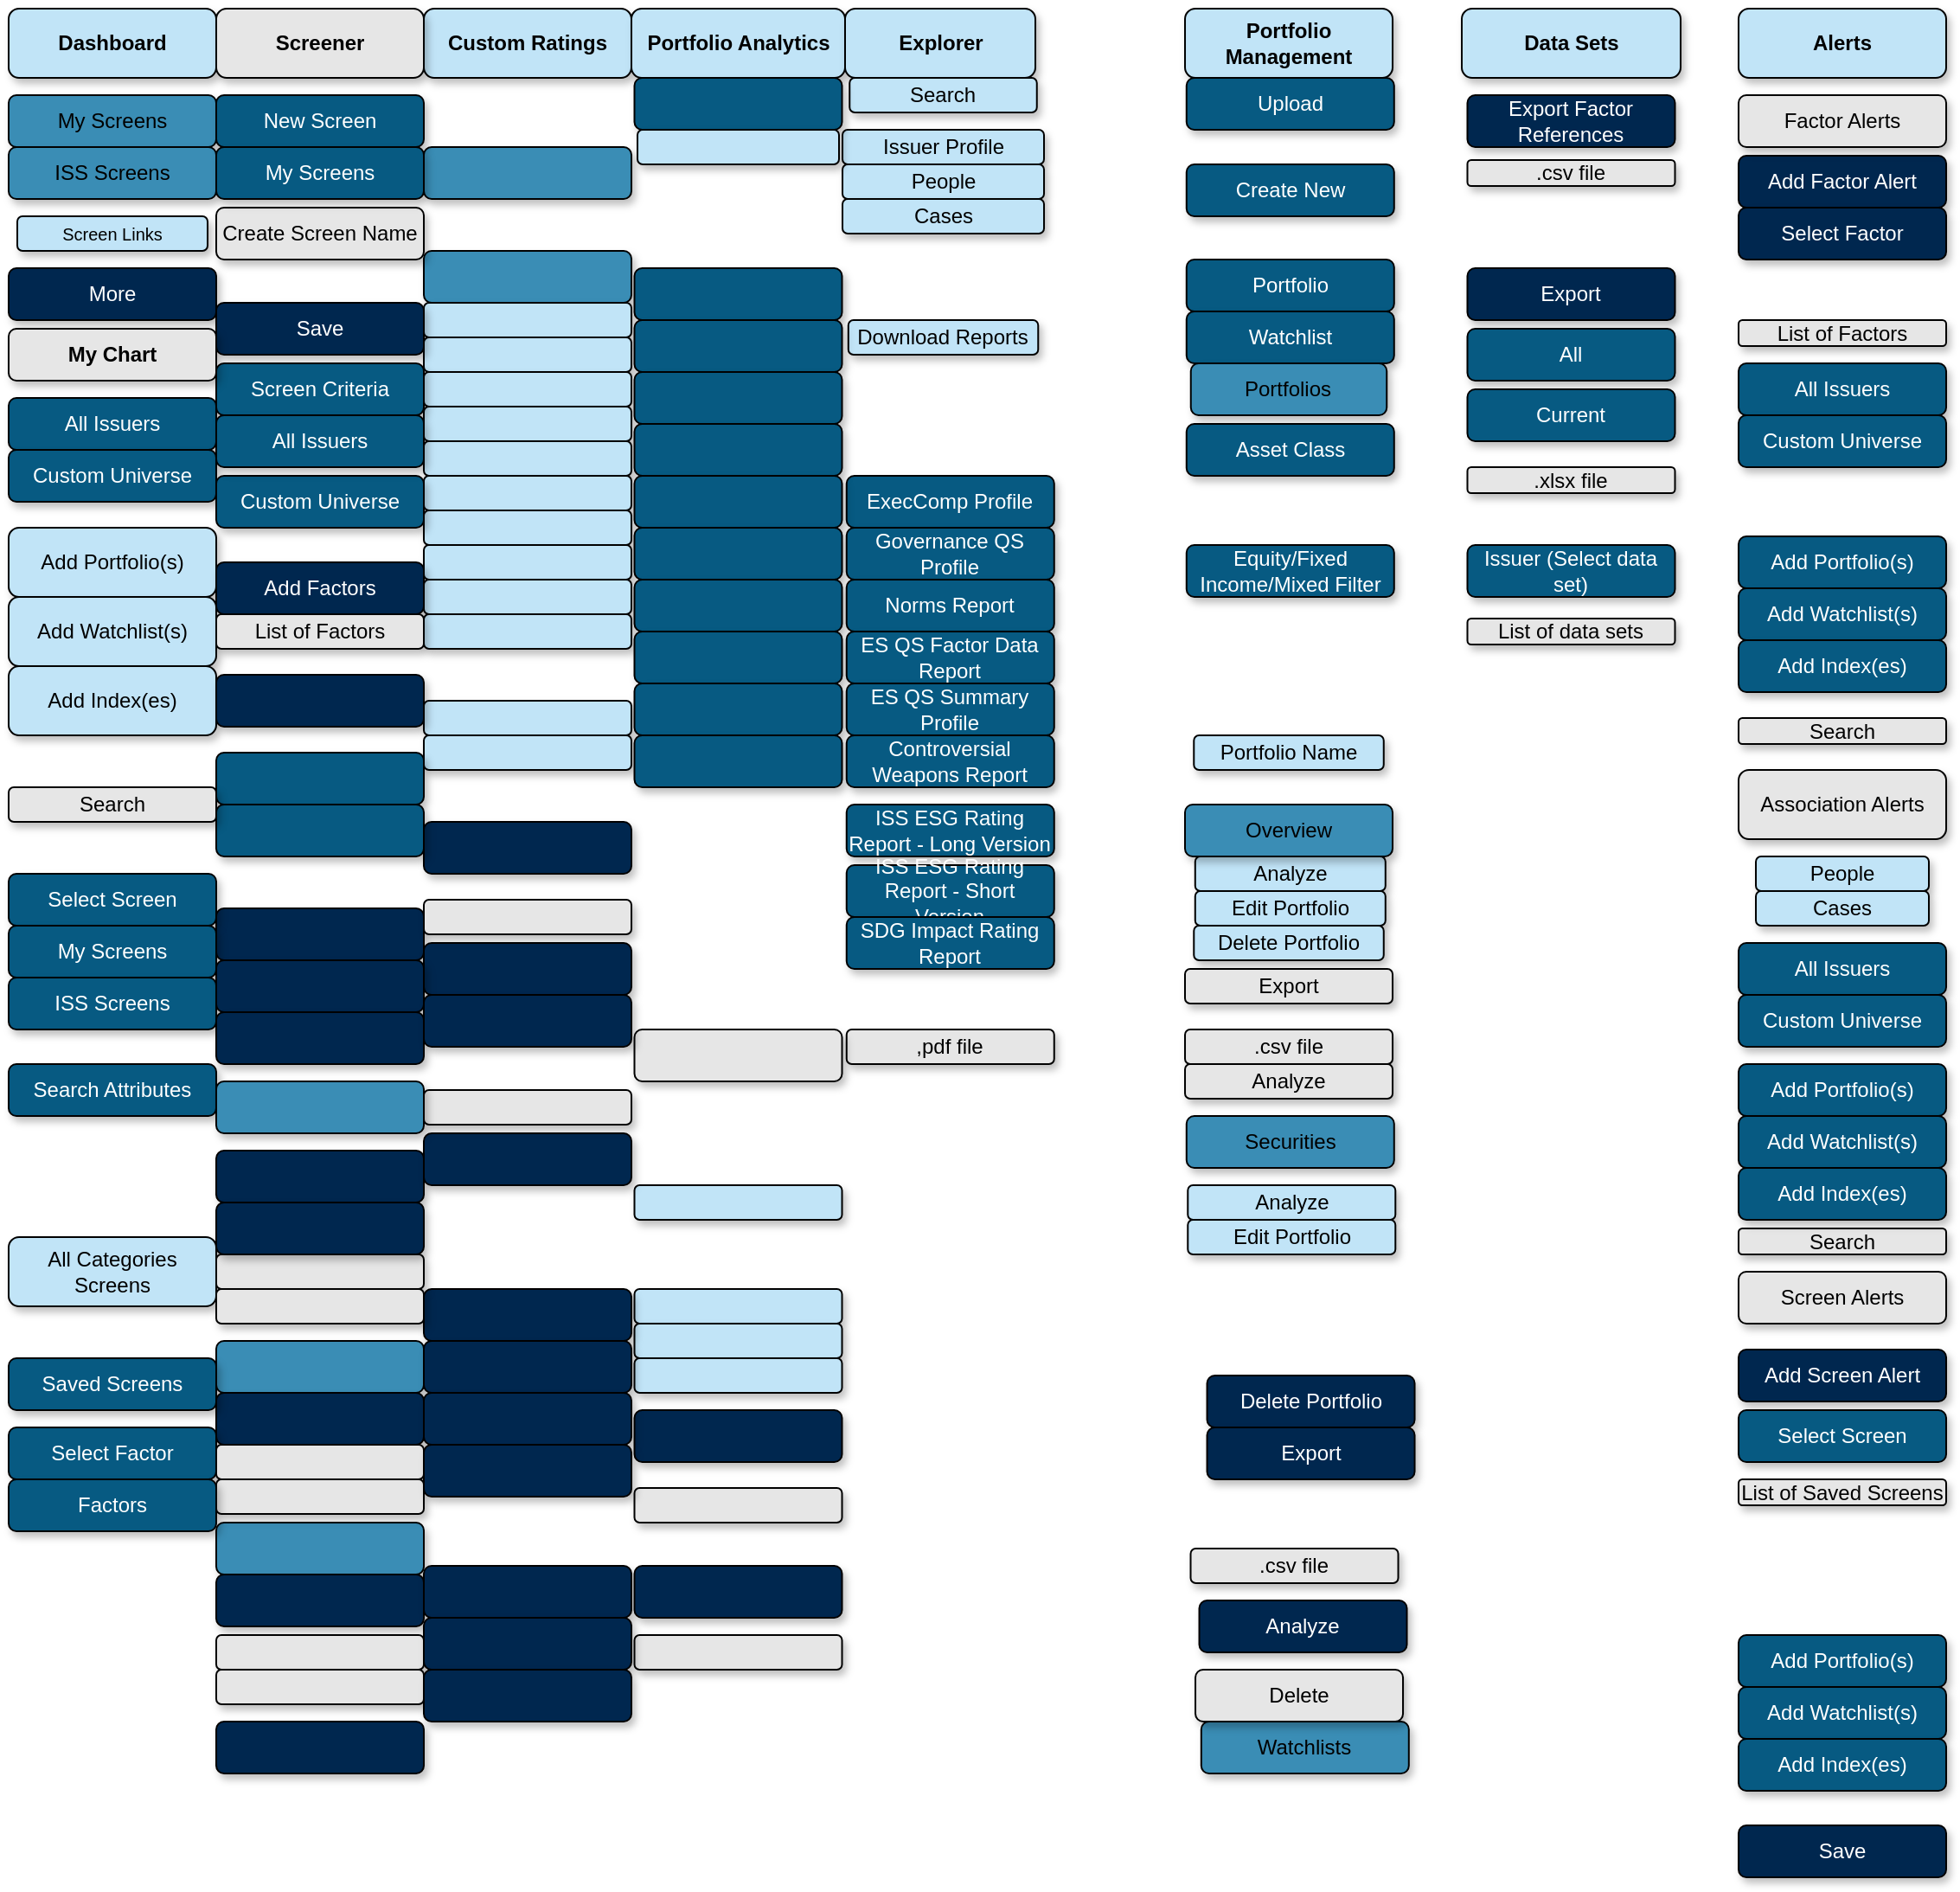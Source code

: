 <mxfile version="14.8.5" type="github">
  <diagram id="C5RBs43oDa-KdzZeNtuy" name="Page-1">
    <mxGraphModel dx="1185" dy="635" grid="1" gridSize="10" guides="1" tooltips="1" connect="1" arrows="1" fold="1" page="1" pageScale="1" pageWidth="827" pageHeight="1169" math="0" shadow="0">
      <root>
        <mxCell id="WIyWlLk6GJQsqaUBKTNV-0" />
        <mxCell id="WIyWlLk6GJQsqaUBKTNV-1" parent="WIyWlLk6GJQsqaUBKTNV-0" />
        <mxCell id="Q6NvDaof21Lmz1zF1uVE-48" value="" style="rounded=1;whiteSpace=wrap;html=1;shadow=1;fillColor=#3a8db5;" vertex="1" parent="WIyWlLk6GJQsqaUBKTNV-1">
          <mxGeometry x="260" y="160" width="120" height="30" as="geometry" />
        </mxCell>
        <mxCell id="Q6NvDaof21Lmz1zF1uVE-1" value="Dashboard" style="rounded=1;whiteSpace=wrap;html=1;fillColor=#c1e4f7;shadow=1;fontStyle=1" vertex="1" parent="WIyWlLk6GJQsqaUBKTNV-1">
          <mxGeometry x="20" y="20" width="120" height="40" as="geometry" />
        </mxCell>
        <mxCell id="Q6NvDaof21Lmz1zF1uVE-4" value="Custom Ratings" style="rounded=1;whiteSpace=wrap;html=1;fillColor=#c1e4f7;shadow=1;fontStyle=1" vertex="1" parent="WIyWlLk6GJQsqaUBKTNV-1">
          <mxGeometry x="260" y="20" width="120" height="40" as="geometry" />
        </mxCell>
        <mxCell id="Q6NvDaof21Lmz1zF1uVE-5" value="Portfolio Analytics" style="rounded=1;whiteSpace=wrap;html=1;fillColor=#c1e4f7;shadow=1;fontStyle=1" vertex="1" parent="WIyWlLk6GJQsqaUBKTNV-1">
          <mxGeometry x="380" y="20" width="123.5" height="40" as="geometry" />
        </mxCell>
        <mxCell id="Q6NvDaof21Lmz1zF1uVE-6" value="Explorer" style="rounded=1;whiteSpace=wrap;html=1;fillColor=#c1e4f7;shadow=1;fontStyle=1" vertex="1" parent="WIyWlLk6GJQsqaUBKTNV-1">
          <mxGeometry x="503.5" y="20" width="110" height="40" as="geometry" />
        </mxCell>
        <mxCell id="Q6NvDaof21Lmz1zF1uVE-10" value="Screener" style="rounded=1;whiteSpace=wrap;html=1;shadow=1;fillColor=#E6E6E6;fontStyle=1" vertex="1" parent="WIyWlLk6GJQsqaUBKTNV-1">
          <mxGeometry x="140" y="20" width="120" height="40" as="geometry" />
        </mxCell>
        <mxCell id="Q6NvDaof21Lmz1zF1uVE-11" value="Add Portfolio(s)" style="rounded=1;whiteSpace=wrap;html=1;fillColor=#c1e4f7;shadow=1;" vertex="1" parent="WIyWlLk6GJQsqaUBKTNV-1">
          <mxGeometry x="20" y="320" width="120" height="40" as="geometry" />
        </mxCell>
        <mxCell id="Q6NvDaof21Lmz1zF1uVE-13" value="Add Watchlist(s)" style="rounded=1;whiteSpace=wrap;html=1;fillColor=#c1e4f7;shadow=1;" vertex="1" parent="WIyWlLk6GJQsqaUBKTNV-1">
          <mxGeometry x="20" y="360" width="120" height="40" as="geometry" />
        </mxCell>
        <mxCell id="Q6NvDaof21Lmz1zF1uVE-14" value="All Categories Screens" style="rounded=1;whiteSpace=wrap;html=1;fillColor=#c1e4f7;shadow=1;" vertex="1" parent="WIyWlLk6GJQsqaUBKTNV-1">
          <mxGeometry x="20" y="730" width="120" height="40" as="geometry" />
        </mxCell>
        <mxCell id="Q6NvDaof21Lmz1zF1uVE-15" value="Screen Links" style="rounded=1;whiteSpace=wrap;html=1;fillColor=#c1e4f7;shadow=1;fontSize=10;" vertex="1" parent="WIyWlLk6GJQsqaUBKTNV-1">
          <mxGeometry x="25" y="140" width="110" height="20" as="geometry" />
        </mxCell>
        <mxCell id="Q6NvDaof21Lmz1zF1uVE-16" value="" style="rounded=1;whiteSpace=wrap;html=1;fillColor=#c1e4f7;shadow=1;" vertex="1" parent="WIyWlLk6GJQsqaUBKTNV-1">
          <mxGeometry x="260" y="190" width="120" height="20" as="geometry" />
        </mxCell>
        <mxCell id="Q6NvDaof21Lmz1zF1uVE-17" value="" style="rounded=1;whiteSpace=wrap;html=1;fillColor=#c1e4f7;shadow=1;" vertex="1" parent="WIyWlLk6GJQsqaUBKTNV-1">
          <mxGeometry x="260" y="210" width="120" height="20" as="geometry" />
        </mxCell>
        <mxCell id="Q6NvDaof21Lmz1zF1uVE-20" value="" style="rounded=1;whiteSpace=wrap;html=1;fillColor=#c1e4f7;shadow=1;" vertex="1" parent="WIyWlLk6GJQsqaUBKTNV-1">
          <mxGeometry x="260" y="420" width="120" height="20" as="geometry" />
        </mxCell>
        <mxCell id="Q6NvDaof21Lmz1zF1uVE-27" value="" style="rounded=1;whiteSpace=wrap;html=1;fillColor=#c1e4f7;shadow=1;" vertex="1" parent="WIyWlLk6GJQsqaUBKTNV-1">
          <mxGeometry x="260" y="230" width="120" height="20" as="geometry" />
        </mxCell>
        <mxCell id="Q6NvDaof21Lmz1zF1uVE-26" value="" style="rounded=1;whiteSpace=wrap;html=1;fillColor=#c1e4f7;shadow=1;" vertex="1" parent="WIyWlLk6GJQsqaUBKTNV-1">
          <mxGeometry x="260" y="250" width="120" height="20" as="geometry" />
        </mxCell>
        <mxCell id="Q6NvDaof21Lmz1zF1uVE-18" value="" style="rounded=1;whiteSpace=wrap;html=1;fillColor=#c1e4f7;shadow=1;" vertex="1" parent="WIyWlLk6GJQsqaUBKTNV-1">
          <mxGeometry x="260" y="270" width="120" height="20" as="geometry" />
        </mxCell>
        <mxCell id="Q6NvDaof21Lmz1zF1uVE-25" value="" style="rounded=1;whiteSpace=wrap;html=1;fillColor=#c1e4f7;shadow=1;" vertex="1" parent="WIyWlLk6GJQsqaUBKTNV-1">
          <mxGeometry x="260" y="290" width="120" height="20" as="geometry" />
        </mxCell>
        <mxCell id="Q6NvDaof21Lmz1zF1uVE-24" value="" style="rounded=1;whiteSpace=wrap;html=1;fillColor=#c1e4f7;shadow=1;" vertex="1" parent="WIyWlLk6GJQsqaUBKTNV-1">
          <mxGeometry x="260" y="310" width="120" height="20" as="geometry" />
        </mxCell>
        <mxCell id="Q6NvDaof21Lmz1zF1uVE-23" value="" style="rounded=1;whiteSpace=wrap;html=1;fillColor=#c1e4f7;shadow=1;" vertex="1" parent="WIyWlLk6GJQsqaUBKTNV-1">
          <mxGeometry x="260" y="330" width="120" height="20" as="geometry" />
        </mxCell>
        <mxCell id="Q6NvDaof21Lmz1zF1uVE-22" value="" style="rounded=1;whiteSpace=wrap;html=1;fillColor=#c1e4f7;shadow=1;" vertex="1" parent="WIyWlLk6GJQsqaUBKTNV-1">
          <mxGeometry x="260" y="350" width="120" height="20" as="geometry" />
        </mxCell>
        <mxCell id="Q6NvDaof21Lmz1zF1uVE-21" value="" style="rounded=1;whiteSpace=wrap;html=1;fillColor=#c1e4f7;shadow=1;" vertex="1" parent="WIyWlLk6GJQsqaUBKTNV-1">
          <mxGeometry x="260" y="370" width="120" height="20" as="geometry" />
        </mxCell>
        <mxCell id="Q6NvDaof21Lmz1zF1uVE-31" value="" style="rounded=1;whiteSpace=wrap;html=1;fillColor=#c1e4f7;shadow=1;" vertex="1" parent="WIyWlLk6GJQsqaUBKTNV-1">
          <mxGeometry x="381.75" y="760" width="120" height="20" as="geometry" />
        </mxCell>
        <mxCell id="Q6NvDaof21Lmz1zF1uVE-32" value="" style="rounded=1;whiteSpace=wrap;html=1;fillColor=#c1e4f7;shadow=1;" vertex="1" parent="WIyWlLk6GJQsqaUBKTNV-1">
          <mxGeometry x="381.75" y="700" width="120" height="20" as="geometry" />
        </mxCell>
        <mxCell id="Q6NvDaof21Lmz1zF1uVE-30" value="" style="rounded=1;whiteSpace=wrap;html=1;fillColor=#c1e4f7;shadow=1;" vertex="1" parent="WIyWlLk6GJQsqaUBKTNV-1">
          <mxGeometry x="381.75" y="780" width="120" height="20" as="geometry" />
        </mxCell>
        <mxCell id="Q6NvDaof21Lmz1zF1uVE-29" value="" style="rounded=1;whiteSpace=wrap;html=1;fillColor=#c1e4f7;shadow=1;" vertex="1" parent="WIyWlLk6GJQsqaUBKTNV-1">
          <mxGeometry x="381.75" y="800" width="120" height="20" as="geometry" />
        </mxCell>
        <mxCell id="Q6NvDaof21Lmz1zF1uVE-36" value="Search&lt;br&gt;" style="rounded=1;whiteSpace=wrap;html=1;fillColor=#c1e4f7;shadow=1;" vertex="1" parent="WIyWlLk6GJQsqaUBKTNV-1">
          <mxGeometry x="506.13" y="60" width="108.25" height="20" as="geometry" />
        </mxCell>
        <mxCell id="Q6NvDaof21Lmz1zF1uVE-37" value="Download Reports" style="rounded=1;whiteSpace=wrap;html=1;fillColor=#c1e4f7;shadow=1;" vertex="1" parent="WIyWlLk6GJQsqaUBKTNV-1">
          <mxGeometry x="505.39" y="200" width="109.74" height="20" as="geometry" />
        </mxCell>
        <mxCell id="Q6NvDaof21Lmz1zF1uVE-35" value="Issuer Profile" style="rounded=1;whiteSpace=wrap;html=1;fillColor=#c1e4f7;shadow=1;" vertex="1" parent="WIyWlLk6GJQsqaUBKTNV-1">
          <mxGeometry x="502" y="90" width="116.5" height="20" as="geometry" />
        </mxCell>
        <mxCell id="Q6NvDaof21Lmz1zF1uVE-34" value="People" style="rounded=1;whiteSpace=wrap;html=1;fillColor=#c1e4f7;shadow=1;" vertex="1" parent="WIyWlLk6GJQsqaUBKTNV-1">
          <mxGeometry x="502.01" y="110" width="116.5" height="20" as="geometry" />
        </mxCell>
        <mxCell id="Q6NvDaof21Lmz1zF1uVE-33" value="Cases" style="rounded=1;whiteSpace=wrap;html=1;fillColor=#c1e4f7;shadow=1;" vertex="1" parent="WIyWlLk6GJQsqaUBKTNV-1">
          <mxGeometry x="502.01" y="130" width="116.5" height="20" as="geometry" />
        </mxCell>
        <mxCell id="Q6NvDaof21Lmz1zF1uVE-19" value="" style="rounded=1;whiteSpace=wrap;html=1;fillColor=#c1e4f7;shadow=1;" vertex="1" parent="WIyWlLk6GJQsqaUBKTNV-1">
          <mxGeometry x="260" y="440" width="120" height="20" as="geometry" />
        </mxCell>
        <mxCell id="Q6NvDaof21Lmz1zF1uVE-12" value="Add Index(es)" style="rounded=1;whiteSpace=wrap;html=1;fillColor=#c1e4f7;shadow=1;" vertex="1" parent="WIyWlLk6GJQsqaUBKTNV-1">
          <mxGeometry x="20" y="400" width="120" height="40" as="geometry" />
        </mxCell>
        <mxCell id="Q6NvDaof21Lmz1zF1uVE-46" value="My Screens" style="rounded=1;whiteSpace=wrap;html=1;shadow=1;fillColor=#3a8db5;" vertex="1" parent="WIyWlLk6GJQsqaUBKTNV-1">
          <mxGeometry x="20" y="70" width="120" height="30" as="geometry" />
        </mxCell>
        <mxCell id="Q6NvDaof21Lmz1zF1uVE-47" value="ISS Screens" style="rounded=1;whiteSpace=wrap;html=1;shadow=1;fillColor=#3a8db5;" vertex="1" parent="WIyWlLk6GJQsqaUBKTNV-1">
          <mxGeometry x="20" y="100" width="120" height="30" as="geometry" />
        </mxCell>
        <mxCell id="Q6NvDaof21Lmz1zF1uVE-49" value="" style="rounded=1;whiteSpace=wrap;html=1;shadow=1;fillColor=#3a8db5;" vertex="1" parent="WIyWlLk6GJQsqaUBKTNV-1">
          <mxGeometry x="260" y="100" width="120" height="30" as="geometry" />
        </mxCell>
        <mxCell id="Q6NvDaof21Lmz1zF1uVE-50" value="" style="rounded=1;whiteSpace=wrap;html=1;shadow=1;fillColor=#3a8db5;" vertex="1" parent="WIyWlLk6GJQsqaUBKTNV-1">
          <mxGeometry x="140" y="895" width="120" height="30" as="geometry" />
        </mxCell>
        <mxCell id="Q6NvDaof21Lmz1zF1uVE-51" value="" style="rounded=1;whiteSpace=wrap;html=1;shadow=1;fillColor=#3a8db5;" vertex="1" parent="WIyWlLk6GJQsqaUBKTNV-1">
          <mxGeometry x="140" y="790" width="120" height="30" as="geometry" />
        </mxCell>
        <mxCell id="Q6NvDaof21Lmz1zF1uVE-57" value="More" style="rounded=1;whiteSpace=wrap;html=1;shadow=1;fillColor=#00274f;fontColor=#FFFFFF;" vertex="1" parent="WIyWlLk6GJQsqaUBKTNV-1">
          <mxGeometry x="20" y="170" width="120" height="30" as="geometry" />
        </mxCell>
        <mxCell id="Q6NvDaof21Lmz1zF1uVE-60" value="" style="rounded=1;whiteSpace=wrap;html=1;shadow=1;fillColor=#00274f;fontColor=#FFFFFF;" vertex="1" parent="WIyWlLk6GJQsqaUBKTNV-1">
          <mxGeometry x="140" y="680" width="120" height="30" as="geometry" />
        </mxCell>
        <mxCell id="Q6NvDaof21Lmz1zF1uVE-61" value="" style="rounded=1;whiteSpace=wrap;html=1;shadow=1;fillColor=#00274f;fontColor=#FFFFFF;" vertex="1" parent="WIyWlLk6GJQsqaUBKTNV-1">
          <mxGeometry x="140" y="820" width="120" height="30" as="geometry" />
        </mxCell>
        <mxCell id="Q6NvDaof21Lmz1zF1uVE-62" value="" style="rounded=1;whiteSpace=wrap;html=1;shadow=1;fillColor=#00274f;fontColor=#FFFFFF;" vertex="1" parent="WIyWlLk6GJQsqaUBKTNV-1">
          <mxGeometry x="140" y="1010" width="120" height="30" as="geometry" />
        </mxCell>
        <mxCell id="Q6NvDaof21Lmz1zF1uVE-63" value="" style="rounded=1;whiteSpace=wrap;html=1;shadow=1;fillColor=#00274f;fontColor=#FFFFFF;" vertex="1" parent="WIyWlLk6GJQsqaUBKTNV-1">
          <mxGeometry x="140" y="925" width="120" height="30" as="geometry" />
        </mxCell>
        <mxCell id="Q6NvDaof21Lmz1zF1uVE-64" value="" style="rounded=1;whiteSpace=wrap;html=1;shadow=1;fillColor=#00274f;fontColor=#FFFFFF;" vertex="1" parent="WIyWlLk6GJQsqaUBKTNV-1">
          <mxGeometry x="140" y="540" width="120" height="30" as="geometry" />
        </mxCell>
        <mxCell id="Q6NvDaof21Lmz1zF1uVE-67" value="Add Factors" style="rounded=1;whiteSpace=wrap;html=1;shadow=1;fillColor=#00274f;fontColor=#FFFFFF;" vertex="1" parent="WIyWlLk6GJQsqaUBKTNV-1">
          <mxGeometry x="140" y="340" width="120" height="30" as="geometry" />
        </mxCell>
        <mxCell id="Q6NvDaof21Lmz1zF1uVE-68" value="Save" style="rounded=1;whiteSpace=wrap;html=1;shadow=1;fillColor=#00274f;fontColor=#FFFFFF;" vertex="1" parent="WIyWlLk6GJQsqaUBKTNV-1">
          <mxGeometry x="140" y="190" width="120" height="30" as="geometry" />
        </mxCell>
        <mxCell id="Q6NvDaof21Lmz1zF1uVE-71" value="" style="rounded=1;whiteSpace=wrap;html=1;shadow=1;fillColor=#00274f;fontColor=#FFFFFF;" vertex="1" parent="WIyWlLk6GJQsqaUBKTNV-1">
          <mxGeometry x="260" y="920" width="120" height="30" as="geometry" />
        </mxCell>
        <mxCell id="Q6NvDaof21Lmz1zF1uVE-75" value="" style="rounded=1;whiteSpace=wrap;html=1;shadow=1;fillColor=#00274f;fontColor=#FFFFFF;" vertex="1" parent="WIyWlLk6GJQsqaUBKTNV-1">
          <mxGeometry x="260" y="760" width="120" height="30" as="geometry" />
        </mxCell>
        <mxCell id="Q6NvDaof21Lmz1zF1uVE-76" value="" style="rounded=1;whiteSpace=wrap;html=1;shadow=1;fillColor=#00274f;fontColor=#FFFFFF;" vertex="1" parent="WIyWlLk6GJQsqaUBKTNV-1">
          <mxGeometry x="260" y="670" width="120" height="30" as="geometry" />
        </mxCell>
        <mxCell id="Q6NvDaof21Lmz1zF1uVE-78" value="" style="rounded=1;whiteSpace=wrap;html=1;shadow=1;fillColor=#00274f;fontColor=#FFFFFF;" vertex="1" parent="WIyWlLk6GJQsqaUBKTNV-1">
          <mxGeometry x="260" y="560" width="120" height="30" as="geometry" />
        </mxCell>
        <mxCell id="Q6NvDaof21Lmz1zF1uVE-79" value="" style="rounded=1;whiteSpace=wrap;html=1;shadow=1;fillColor=#00274f;fontColor=#FFFFFF;" vertex="1" parent="WIyWlLk6GJQsqaUBKTNV-1">
          <mxGeometry x="260" y="490" width="120" height="30" as="geometry" />
        </mxCell>
        <mxCell id="Q6NvDaof21Lmz1zF1uVE-80" value="" style="rounded=1;whiteSpace=wrap;html=1;shadow=1;fillColor=#00274f;fontColor=#FFFFFF;" vertex="1" parent="WIyWlLk6GJQsqaUBKTNV-1">
          <mxGeometry x="381.75" y="920" width="120" height="30" as="geometry" />
        </mxCell>
        <mxCell id="Q6NvDaof21Lmz1zF1uVE-81" value="" style="rounded=1;whiteSpace=wrap;html=1;shadow=1;fillColor=#00274f;fontColor=#FFFFFF;" vertex="1" parent="WIyWlLk6GJQsqaUBKTNV-1">
          <mxGeometry x="381.75" y="830" width="120" height="30" as="geometry" />
        </mxCell>
        <mxCell id="Q6NvDaof21Lmz1zF1uVE-92" value="All Issuers" style="rounded=1;whiteSpace=wrap;html=1;shadow=1;fillColor=#075a82;fontColor=#FFFFFF;" vertex="1" parent="WIyWlLk6GJQsqaUBKTNV-1">
          <mxGeometry x="20" y="245" width="120" height="30" as="geometry" />
        </mxCell>
        <mxCell id="Q6NvDaof21Lmz1zF1uVE-93" value="Custom Universe" style="rounded=1;whiteSpace=wrap;html=1;shadow=1;fillColor=#075a82;fontColor=#FFFFFF;" vertex="1" parent="WIyWlLk6GJQsqaUBKTNV-1">
          <mxGeometry x="20" y="275" width="120" height="30" as="geometry" />
        </mxCell>
        <mxCell id="Q6NvDaof21Lmz1zF1uVE-95" value="ISS ESG Rating Report - Long Version" style="rounded=1;whiteSpace=wrap;html=1;shadow=1;fillColor=#075a82;fontColor=#FFFFFF;" vertex="1" parent="WIyWlLk6GJQsqaUBKTNV-1">
          <mxGeometry x="504.38" y="480" width="120" height="30" as="geometry" />
        </mxCell>
        <mxCell id="Q6NvDaof21Lmz1zF1uVE-96" value="ISS ESG Rating Report - Short Version" style="rounded=1;whiteSpace=wrap;html=1;shadow=1;fillColor=#075a82;fontColor=#FFFFFF;" vertex="1" parent="WIyWlLk6GJQsqaUBKTNV-1">
          <mxGeometry x="504.38" y="515" width="120" height="30" as="geometry" />
        </mxCell>
        <mxCell id="Q6NvDaof21Lmz1zF1uVE-101" value="ExecComp Profile" style="rounded=1;whiteSpace=wrap;html=1;shadow=1;fillColor=#075a82;fontColor=#FFFFFF;" vertex="1" parent="WIyWlLk6GJQsqaUBKTNV-1">
          <mxGeometry x="504.38" y="290" width="120" height="30" as="geometry" />
        </mxCell>
        <mxCell id="Q6NvDaof21Lmz1zF1uVE-111" value="" style="rounded=1;whiteSpace=wrap;html=1;shadow=1;fillColor=#075a82;fontColor=#FFFFFF;" vertex="1" parent="WIyWlLk6GJQsqaUBKTNV-1">
          <mxGeometry x="381.75" y="170" width="120" height="30" as="geometry" />
        </mxCell>
        <mxCell id="Q6NvDaof21Lmz1zF1uVE-112" value="" style="rounded=1;whiteSpace=wrap;html=1;shadow=1;fillColor=#075a82;fontColor=#FFFFFF;" vertex="1" parent="WIyWlLk6GJQsqaUBKTNV-1">
          <mxGeometry x="381.75" y="60" width="120" height="30" as="geometry" />
        </mxCell>
        <mxCell id="Q6NvDaof21Lmz1zF1uVE-113" value="Custom Universe" style="rounded=1;whiteSpace=wrap;html=1;shadow=1;fillColor=#075a82;fontColor=#FFFFFF;" vertex="1" parent="WIyWlLk6GJQsqaUBKTNV-1">
          <mxGeometry x="140" y="290" width="120" height="30" as="geometry" />
        </mxCell>
        <mxCell id="Q6NvDaof21Lmz1zF1uVE-115" value="Screen Criteria" style="rounded=1;whiteSpace=wrap;html=1;shadow=1;fillColor=#075a82;fontColor=#FFFFFF;" vertex="1" parent="WIyWlLk6GJQsqaUBKTNV-1">
          <mxGeometry x="140" y="225" width="120" height="30" as="geometry" />
        </mxCell>
        <mxCell id="Q6NvDaof21Lmz1zF1uVE-116" value="" style="rounded=1;whiteSpace=wrap;html=1;shadow=1;fillColor=#075a82;fontColor=#FFFFFF;" vertex="1" parent="WIyWlLk6GJQsqaUBKTNV-1">
          <mxGeometry x="140" y="450" width="120" height="30" as="geometry" />
        </mxCell>
        <mxCell id="Q6NvDaof21Lmz1zF1uVE-117" value="" style="rounded=1;whiteSpace=wrap;html=1;shadow=1;fillColor=#075a82;fontColor=#FFFFFF;" vertex="1" parent="WIyWlLk6GJQsqaUBKTNV-1">
          <mxGeometry x="140" y="480" width="120" height="30" as="geometry" />
        </mxCell>
        <mxCell id="Q6NvDaof21Lmz1zF1uVE-119" value="New Screen" style="rounded=1;whiteSpace=wrap;html=1;shadow=1;fillColor=#075a82;fontColor=#FFFFFF;" vertex="1" parent="WIyWlLk6GJQsqaUBKTNV-1">
          <mxGeometry x="140" y="70" width="120" height="30" as="geometry" />
        </mxCell>
        <mxCell id="Q6NvDaof21Lmz1zF1uVE-121" value="Select Factor" style="rounded=1;whiteSpace=wrap;html=1;shadow=1;fillColor=#075a82;fontColor=#FFFFFF;" vertex="1" parent="WIyWlLk6GJQsqaUBKTNV-1">
          <mxGeometry x="20" y="840" width="120" height="30" as="geometry" />
        </mxCell>
        <mxCell id="Q6NvDaof21Lmz1zF1uVE-122" value="Saved Screens" style="rounded=1;whiteSpace=wrap;html=1;shadow=1;fillColor=#075a82;fontColor=#FFFFFF;" vertex="1" parent="WIyWlLk6GJQsqaUBKTNV-1">
          <mxGeometry x="20" y="800" width="120" height="30" as="geometry" />
        </mxCell>
        <mxCell id="Q6NvDaof21Lmz1zF1uVE-123" value="Search Attributes" style="rounded=1;whiteSpace=wrap;html=1;shadow=1;fillColor=#075a82;fontColor=#FFFFFF;" vertex="1" parent="WIyWlLk6GJQsqaUBKTNV-1">
          <mxGeometry x="20" y="630" width="120" height="30" as="geometry" />
        </mxCell>
        <mxCell id="Q6NvDaof21Lmz1zF1uVE-126" value="Select Screen" style="rounded=1;whiteSpace=wrap;html=1;shadow=1;fillColor=#075a82;fontColor=#FFFFFF;" vertex="1" parent="WIyWlLk6GJQsqaUBKTNV-1">
          <mxGeometry x="20" y="520" width="120" height="30" as="geometry" />
        </mxCell>
        <mxCell id="Q6NvDaof21Lmz1zF1uVE-171" value=",pdf file" style="rounded=1;whiteSpace=wrap;html=1;shadow=1;fillColor=#E6E6E6;" vertex="1" parent="WIyWlLk6GJQsqaUBKTNV-1">
          <mxGeometry x="504.38" y="610" width="120" height="20" as="geometry" />
        </mxCell>
        <mxCell id="Q6NvDaof21Lmz1zF1uVE-172" value="" style="rounded=1;whiteSpace=wrap;html=1;shadow=1;fillColor=#E6E6E6;" vertex="1" parent="WIyWlLk6GJQsqaUBKTNV-1">
          <mxGeometry x="381.75" y="960" width="120" height="20" as="geometry" />
        </mxCell>
        <mxCell id="Q6NvDaof21Lmz1zF1uVE-173" value="" style="rounded=1;whiteSpace=wrap;html=1;shadow=1;fillColor=#E6E6E6;" vertex="1" parent="WIyWlLk6GJQsqaUBKTNV-1">
          <mxGeometry x="381.75" y="610" width="120" height="30" as="geometry" />
        </mxCell>
        <mxCell id="Q6NvDaof21Lmz1zF1uVE-174" value="" style="rounded=1;whiteSpace=wrap;html=1;shadow=1;fillColor=#E6E6E6;" vertex="1" parent="WIyWlLk6GJQsqaUBKTNV-1">
          <mxGeometry x="381.75" y="875" width="120" height="20" as="geometry" />
        </mxCell>
        <mxCell id="Q6NvDaof21Lmz1zF1uVE-175" value="" style="rounded=1;whiteSpace=wrap;html=1;shadow=1;fillColor=#E6E6E6;" vertex="1" parent="WIyWlLk6GJQsqaUBKTNV-1">
          <mxGeometry x="260" y="645" width="120" height="20" as="geometry" />
        </mxCell>
        <mxCell id="Q6NvDaof21Lmz1zF1uVE-176" value="" style="rounded=1;whiteSpace=wrap;html=1;shadow=1;fillColor=#E6E6E6;" vertex="1" parent="WIyWlLk6GJQsqaUBKTNV-1">
          <mxGeometry x="260" y="535" width="120" height="20" as="geometry" />
        </mxCell>
        <mxCell id="Q6NvDaof21Lmz1zF1uVE-177" value="My Chart" style="rounded=1;whiteSpace=wrap;html=1;shadow=1;fillColor=#E6E6E6;fontStyle=1" vertex="1" parent="WIyWlLk6GJQsqaUBKTNV-1">
          <mxGeometry x="20" y="205" width="120" height="30" as="geometry" />
        </mxCell>
        <mxCell id="Q6NvDaof21Lmz1zF1uVE-178" value="Search" style="rounded=1;whiteSpace=wrap;html=1;shadow=1;fillColor=#E6E6E6;" vertex="1" parent="WIyWlLk6GJQsqaUBKTNV-1">
          <mxGeometry x="20" y="470" width="120" height="20" as="geometry" />
        </mxCell>
        <mxCell id="Q6NvDaof21Lmz1zF1uVE-179" value="Create Screen Name" style="rounded=1;whiteSpace=wrap;html=1;shadow=1;fillColor=#E6E6E6;" vertex="1" parent="WIyWlLk6GJQsqaUBKTNV-1">
          <mxGeometry x="140" y="135" width="120" height="30" as="geometry" />
        </mxCell>
        <mxCell id="Q6NvDaof21Lmz1zF1uVE-180" value="List of Factors" style="rounded=1;whiteSpace=wrap;html=1;shadow=1;fillColor=#E6E6E6;" vertex="1" parent="WIyWlLk6GJQsqaUBKTNV-1">
          <mxGeometry x="140" y="370" width="120" height="20" as="geometry" />
        </mxCell>
        <mxCell id="Q6NvDaof21Lmz1zF1uVE-182" value="" style="rounded=1;whiteSpace=wrap;html=1;shadow=1;fillColor=#E6E6E6;" vertex="1" parent="WIyWlLk6GJQsqaUBKTNV-1">
          <mxGeometry x="140" y="960" width="120" height="20" as="geometry" />
        </mxCell>
        <mxCell id="Q6NvDaof21Lmz1zF1uVE-184" value="" style="rounded=1;whiteSpace=wrap;html=1;shadow=1;fillColor=#E6E6E6;" vertex="1" parent="WIyWlLk6GJQsqaUBKTNV-1">
          <mxGeometry x="140" y="850" width="120" height="20" as="geometry" />
        </mxCell>
        <mxCell id="Q6NvDaof21Lmz1zF1uVE-186" value="" style="rounded=1;whiteSpace=wrap;html=1;shadow=1;fillColor=#E6E6E6;" vertex="1" parent="WIyWlLk6GJQsqaUBKTNV-1">
          <mxGeometry x="140" y="740" width="120" height="20" as="geometry" />
        </mxCell>
        <mxCell id="Q6NvDaof21Lmz1zF1uVE-187" value="" style="rounded=1;whiteSpace=wrap;html=1;shadow=1;fillColor=#00274f;fontColor=#FFFFFF;" vertex="1" parent="WIyWlLk6GJQsqaUBKTNV-1">
          <mxGeometry x="140" y="405" width="120" height="30" as="geometry" />
        </mxCell>
        <mxCell id="Q6NvDaof21Lmz1zF1uVE-118" value="My Screens" style="rounded=1;whiteSpace=wrap;html=1;shadow=1;fillColor=#075a82;fontColor=#FFFFFF;" vertex="1" parent="WIyWlLk6GJQsqaUBKTNV-1">
          <mxGeometry x="140" y="100" width="120" height="30" as="geometry" />
        </mxCell>
        <mxCell id="Q6NvDaof21Lmz1zF1uVE-114" value="All Issuers" style="rounded=1;whiteSpace=wrap;html=1;shadow=1;fillColor=#075a82;fontColor=#FFFFFF;" vertex="1" parent="WIyWlLk6GJQsqaUBKTNV-1">
          <mxGeometry x="140" y="255" width="120" height="30" as="geometry" />
        </mxCell>
        <mxCell id="Q6NvDaof21Lmz1zF1uVE-125" value="My Screens" style="rounded=1;whiteSpace=wrap;html=1;shadow=1;fillColor=#075a82;fontColor=#FFFFFF;" vertex="1" parent="WIyWlLk6GJQsqaUBKTNV-1">
          <mxGeometry x="20" y="550" width="120" height="30" as="geometry" />
        </mxCell>
        <mxCell id="Q6NvDaof21Lmz1zF1uVE-124" value="ISS Screens" style="rounded=1;whiteSpace=wrap;html=1;shadow=1;fillColor=#075a82;fontColor=#FFFFFF;" vertex="1" parent="WIyWlLk6GJQsqaUBKTNV-1">
          <mxGeometry x="20" y="580" width="120" height="30" as="geometry" />
        </mxCell>
        <mxCell id="Q6NvDaof21Lmz1zF1uVE-65" value="" style="rounded=1;whiteSpace=wrap;html=1;shadow=1;fillColor=#00274f;fontColor=#FFFFFF;" vertex="1" parent="WIyWlLk6GJQsqaUBKTNV-1">
          <mxGeometry x="140" y="570" width="120" height="30" as="geometry" />
        </mxCell>
        <mxCell id="Q6NvDaof21Lmz1zF1uVE-66" value="" style="rounded=1;whiteSpace=wrap;html=1;shadow=1;fillColor=#00274f;fontColor=#FFFFFF;" vertex="1" parent="WIyWlLk6GJQsqaUBKTNV-1">
          <mxGeometry x="140" y="600" width="120" height="30" as="geometry" />
        </mxCell>
        <mxCell id="Q6NvDaof21Lmz1zF1uVE-59" value="" style="rounded=1;whiteSpace=wrap;html=1;shadow=1;fillColor=#00274f;fontColor=#FFFFFF;" vertex="1" parent="WIyWlLk6GJQsqaUBKTNV-1">
          <mxGeometry x="140" y="710" width="120" height="30" as="geometry" />
        </mxCell>
        <mxCell id="Q6NvDaof21Lmz1zF1uVE-52" value="" style="rounded=1;whiteSpace=wrap;html=1;shadow=1;fillColor=#3a8db5;" vertex="1" parent="WIyWlLk6GJQsqaUBKTNV-1">
          <mxGeometry x="140" y="640" width="120" height="30" as="geometry" />
        </mxCell>
        <mxCell id="Q6NvDaof21Lmz1zF1uVE-185" value="" style="rounded=1;whiteSpace=wrap;html=1;shadow=1;fillColor=#E6E6E6;" vertex="1" parent="WIyWlLk6GJQsqaUBKTNV-1">
          <mxGeometry x="140" y="760" width="120" height="20" as="geometry" />
        </mxCell>
        <mxCell id="Q6NvDaof21Lmz1zF1uVE-183" value="" style="rounded=1;whiteSpace=wrap;html=1;shadow=1;fillColor=#E6E6E6;" vertex="1" parent="WIyWlLk6GJQsqaUBKTNV-1">
          <mxGeometry x="140" y="870" width="120" height="20" as="geometry" />
        </mxCell>
        <mxCell id="Q6NvDaof21Lmz1zF1uVE-181" value="" style="rounded=1;whiteSpace=wrap;html=1;shadow=1;fillColor=#E6E6E6;" vertex="1" parent="WIyWlLk6GJQsqaUBKTNV-1">
          <mxGeometry x="140" y="980" width="120" height="20" as="geometry" />
        </mxCell>
        <mxCell id="Q6NvDaof21Lmz1zF1uVE-120" value="Factors" style="rounded=1;whiteSpace=wrap;html=1;shadow=1;fillColor=#075a82;fontColor=#FFFFFF;" vertex="1" parent="WIyWlLk6GJQsqaUBKTNV-1">
          <mxGeometry x="20" y="870" width="120" height="30" as="geometry" />
        </mxCell>
        <mxCell id="Q6NvDaof21Lmz1zF1uVE-77" value="" style="rounded=1;whiteSpace=wrap;html=1;shadow=1;fillColor=#00274f;fontColor=#FFFFFF;" vertex="1" parent="WIyWlLk6GJQsqaUBKTNV-1">
          <mxGeometry x="260" y="590" width="120" height="30" as="geometry" />
        </mxCell>
        <mxCell id="Q6NvDaof21Lmz1zF1uVE-74" value="" style="rounded=1;whiteSpace=wrap;html=1;shadow=1;fillColor=#00274f;fontColor=#FFFFFF;" vertex="1" parent="WIyWlLk6GJQsqaUBKTNV-1">
          <mxGeometry x="260" y="790" width="120" height="30" as="geometry" />
        </mxCell>
        <mxCell id="Q6NvDaof21Lmz1zF1uVE-73" value="" style="rounded=1;whiteSpace=wrap;html=1;shadow=1;fillColor=#00274f;fontColor=#FFFFFF;" vertex="1" parent="WIyWlLk6GJQsqaUBKTNV-1">
          <mxGeometry x="260" y="820" width="120" height="30" as="geometry" />
        </mxCell>
        <mxCell id="Q6NvDaof21Lmz1zF1uVE-72" value="" style="rounded=1;whiteSpace=wrap;html=1;shadow=1;fillColor=#00274f;fontColor=#FFFFFF;" vertex="1" parent="WIyWlLk6GJQsqaUBKTNV-1">
          <mxGeometry x="260" y="850" width="120" height="30" as="geometry" />
        </mxCell>
        <mxCell id="Q6NvDaof21Lmz1zF1uVE-70" value="" style="rounded=1;whiteSpace=wrap;html=1;shadow=1;fillColor=#00274f;fontColor=#FFFFFF;" vertex="1" parent="WIyWlLk6GJQsqaUBKTNV-1">
          <mxGeometry x="260" y="950" width="120" height="30" as="geometry" />
        </mxCell>
        <mxCell id="Q6NvDaof21Lmz1zF1uVE-69" value="" style="rounded=1;whiteSpace=wrap;html=1;shadow=1;fillColor=#00274f;fontColor=#FFFFFF;" vertex="1" parent="WIyWlLk6GJQsqaUBKTNV-1">
          <mxGeometry x="260" y="980" width="120" height="30" as="geometry" />
        </mxCell>
        <mxCell id="Q6NvDaof21Lmz1zF1uVE-28" value="" style="rounded=1;whiteSpace=wrap;html=1;fillColor=#c1e4f7;shadow=1;" vertex="1" parent="WIyWlLk6GJQsqaUBKTNV-1">
          <mxGeometry x="383.5" y="90" width="116.5" height="20" as="geometry" />
        </mxCell>
        <mxCell id="Q6NvDaof21Lmz1zF1uVE-110" value="" style="rounded=1;whiteSpace=wrap;html=1;shadow=1;fillColor=#075a82;fontColor=#FFFFFF;" vertex="1" parent="WIyWlLk6GJQsqaUBKTNV-1">
          <mxGeometry x="381.75" y="200" width="120" height="30" as="geometry" />
        </mxCell>
        <mxCell id="Q6NvDaof21Lmz1zF1uVE-109" value="" style="rounded=1;whiteSpace=wrap;html=1;shadow=1;fillColor=#075a82;fontColor=#FFFFFF;" vertex="1" parent="WIyWlLk6GJQsqaUBKTNV-1">
          <mxGeometry x="381.75" y="230" width="120" height="30" as="geometry" />
        </mxCell>
        <mxCell id="Q6NvDaof21Lmz1zF1uVE-108" value="" style="rounded=1;whiteSpace=wrap;html=1;shadow=1;fillColor=#075a82;fontColor=#FFFFFF;" vertex="1" parent="WIyWlLk6GJQsqaUBKTNV-1">
          <mxGeometry x="381.75" y="260" width="120" height="30" as="geometry" />
        </mxCell>
        <mxCell id="Q6NvDaof21Lmz1zF1uVE-107" value="" style="rounded=1;whiteSpace=wrap;html=1;shadow=1;fillColor=#075a82;fontColor=#FFFFFF;" vertex="1" parent="WIyWlLk6GJQsqaUBKTNV-1">
          <mxGeometry x="381.75" y="290" width="120" height="30" as="geometry" />
        </mxCell>
        <mxCell id="Q6NvDaof21Lmz1zF1uVE-106" value="" style="rounded=1;whiteSpace=wrap;html=1;shadow=1;fillColor=#075a82;fontColor=#FFFFFF;" vertex="1" parent="WIyWlLk6GJQsqaUBKTNV-1">
          <mxGeometry x="381.75" y="320" width="120" height="30" as="geometry" />
        </mxCell>
        <mxCell id="Q6NvDaof21Lmz1zF1uVE-105" value="" style="rounded=1;whiteSpace=wrap;html=1;shadow=1;fillColor=#075a82;fontColor=#FFFFFF;" vertex="1" parent="WIyWlLk6GJQsqaUBKTNV-1">
          <mxGeometry x="381.75" y="350" width="120" height="30" as="geometry" />
        </mxCell>
        <mxCell id="Q6NvDaof21Lmz1zF1uVE-104" value="" style="rounded=1;whiteSpace=wrap;html=1;shadow=1;fillColor=#075a82;fontColor=#FFFFFF;" vertex="1" parent="WIyWlLk6GJQsqaUBKTNV-1">
          <mxGeometry x="381.75" y="380" width="120" height="30" as="geometry" />
        </mxCell>
        <mxCell id="Q6NvDaof21Lmz1zF1uVE-103" value="" style="rounded=1;whiteSpace=wrap;html=1;shadow=1;fillColor=#075a82;fontColor=#FFFFFF;" vertex="1" parent="WIyWlLk6GJQsqaUBKTNV-1">
          <mxGeometry x="381.75" y="410" width="120" height="30" as="geometry" />
        </mxCell>
        <mxCell id="Q6NvDaof21Lmz1zF1uVE-102" value="" style="rounded=1;whiteSpace=wrap;html=1;shadow=1;fillColor=#075a82;fontColor=#FFFFFF;" vertex="1" parent="WIyWlLk6GJQsqaUBKTNV-1">
          <mxGeometry x="381.75" y="440" width="120" height="30" as="geometry" />
        </mxCell>
        <mxCell id="Q6NvDaof21Lmz1zF1uVE-100" value="Governance QS Profile" style="rounded=1;whiteSpace=wrap;html=1;shadow=1;fillColor=#075a82;fontColor=#FFFFFF;" vertex="1" parent="WIyWlLk6GJQsqaUBKTNV-1">
          <mxGeometry x="504.38" y="320" width="120" height="30" as="geometry" />
        </mxCell>
        <mxCell id="Q6NvDaof21Lmz1zF1uVE-99" value="Norms Report" style="rounded=1;whiteSpace=wrap;html=1;shadow=1;fillColor=#075a82;fontColor=#FFFFFF;" vertex="1" parent="WIyWlLk6GJQsqaUBKTNV-1">
          <mxGeometry x="504.38" y="350" width="120" height="30" as="geometry" />
        </mxCell>
        <mxCell id="Q6NvDaof21Lmz1zF1uVE-98" value="ES QS Factor Data Report" style="rounded=1;whiteSpace=wrap;html=1;shadow=1;fillColor=#075a82;fontColor=#FFFFFF;" vertex="1" parent="WIyWlLk6GJQsqaUBKTNV-1">
          <mxGeometry x="504.38" y="380" width="120" height="30" as="geometry" />
        </mxCell>
        <mxCell id="Q6NvDaof21Lmz1zF1uVE-97" value="ES QS Summary Profile" style="rounded=1;whiteSpace=wrap;html=1;shadow=1;fillColor=#075a82;fontColor=#FFFFFF;" vertex="1" parent="WIyWlLk6GJQsqaUBKTNV-1">
          <mxGeometry x="504.38" y="410" width="120" height="30" as="geometry" />
        </mxCell>
        <mxCell id="Q6NvDaof21Lmz1zF1uVE-94" value="Controversial Weapons Report" style="rounded=1;whiteSpace=wrap;html=1;shadow=1;fillColor=#075a82;fontColor=#FFFFFF;" vertex="1" parent="WIyWlLk6GJQsqaUBKTNV-1">
          <mxGeometry x="504.38" y="440" width="120" height="30" as="geometry" />
        </mxCell>
        <mxCell id="Q6NvDaof21Lmz1zF1uVE-131" value="SDG Impact Rating Report" style="rounded=1;whiteSpace=wrap;html=1;shadow=1;fillColor=#075a82;fontColor=#FFFFFF;" vertex="1" parent="WIyWlLk6GJQsqaUBKTNV-1">
          <mxGeometry x="504.38" y="545" width="120" height="30" as="geometry" />
        </mxCell>
        <mxCell id="Q6NvDaof21Lmz1zF1uVE-188" value="" style="group" vertex="1" connectable="0" parent="WIyWlLk6GJQsqaUBKTNV-1">
          <mxGeometry x="1010" y="20" width="130.01" height="1080" as="geometry" />
        </mxCell>
        <mxCell id="Q6NvDaof21Lmz1zF1uVE-9" value="Alerts" style="rounded=1;whiteSpace=wrap;html=1;fillColor=#c1e4f7;shadow=1;fontStyle=1" vertex="1" parent="Q6NvDaof21Lmz1zF1uVE-188">
          <mxGeometry x="10" width="120" height="40" as="geometry" />
        </mxCell>
        <mxCell id="Q6NvDaof21Lmz1zF1uVE-44" value="People" style="rounded=1;whiteSpace=wrap;html=1;fillColor=#c1e4f7;shadow=1;" vertex="1" parent="Q6NvDaof21Lmz1zF1uVE-188">
          <mxGeometry x="20.01" y="490" width="100" height="20" as="geometry" />
        </mxCell>
        <mxCell id="Q6NvDaof21Lmz1zF1uVE-45" value="Cases" style="rounded=1;whiteSpace=wrap;html=1;fillColor=#c1e4f7;shadow=1;" vertex="1" parent="Q6NvDaof21Lmz1zF1uVE-188">
          <mxGeometry x="20.01" y="510" width="100" height="20" as="geometry" />
        </mxCell>
        <mxCell id="Q6NvDaof21Lmz1zF1uVE-88" value="Add Factor Alert" style="rounded=1;whiteSpace=wrap;html=1;shadow=1;fillColor=#00274f;fontColor=#FFFFFF;" vertex="1" parent="Q6NvDaof21Lmz1zF1uVE-188">
          <mxGeometry x="10.01" y="85" width="120" height="30" as="geometry" />
        </mxCell>
        <mxCell id="Q6NvDaof21Lmz1zF1uVE-89" value="Add Screen Alert" style="rounded=1;whiteSpace=wrap;html=1;shadow=1;fillColor=#00274f;fontColor=#FFFFFF;" vertex="1" parent="Q6NvDaof21Lmz1zF1uVE-188">
          <mxGeometry x="10.01" y="775" width="120" height="30" as="geometry" />
        </mxCell>
        <mxCell id="Q6NvDaof21Lmz1zF1uVE-90" value="Save" style="rounded=1;whiteSpace=wrap;html=1;shadow=1;fillColor=#00274f;fontColor=#FFFFFF;" vertex="1" parent="Q6NvDaof21Lmz1zF1uVE-188">
          <mxGeometry x="10" y="1050" width="120" height="30" as="geometry" />
        </mxCell>
        <mxCell id="Q6NvDaof21Lmz1zF1uVE-143" value="Add Portfolio(s)" style="rounded=1;whiteSpace=wrap;html=1;shadow=1;fillColor=#075a82;fontColor=#FFFFFF;" vertex="1" parent="Q6NvDaof21Lmz1zF1uVE-188">
          <mxGeometry x="10" y="940" width="120" height="30" as="geometry" />
        </mxCell>
        <mxCell id="Q6NvDaof21Lmz1zF1uVE-144" value="Select Screen" style="rounded=1;whiteSpace=wrap;html=1;shadow=1;fillColor=#075a82;fontColor=#FFFFFF;" vertex="1" parent="Q6NvDaof21Lmz1zF1uVE-188">
          <mxGeometry x="10.01" y="810" width="120" height="30" as="geometry" />
        </mxCell>
        <mxCell id="Q6NvDaof21Lmz1zF1uVE-147" value="Add Portfolio(s)" style="rounded=1;whiteSpace=wrap;html=1;shadow=1;fillColor=#075a82;fontColor=#FFFFFF;" vertex="1" parent="Q6NvDaof21Lmz1zF1uVE-188">
          <mxGeometry x="10.01" y="610" width="120" height="30" as="geometry" />
        </mxCell>
        <mxCell id="Q6NvDaof21Lmz1zF1uVE-149" value="All Issuers" style="rounded=1;whiteSpace=wrap;html=1;shadow=1;fillColor=#075a82;fontColor=#FFFFFF;" vertex="1" parent="Q6NvDaof21Lmz1zF1uVE-188">
          <mxGeometry x="10.01" y="540" width="120" height="30" as="geometry" />
        </mxCell>
        <mxCell id="Q6NvDaof21Lmz1zF1uVE-152" value="Add Portfolio(s)" style="rounded=1;whiteSpace=wrap;html=1;shadow=1;fillColor=#075a82;fontColor=#FFFFFF;" vertex="1" parent="Q6NvDaof21Lmz1zF1uVE-188">
          <mxGeometry x="10.01" y="305" width="120" height="30" as="geometry" />
        </mxCell>
        <mxCell id="Q6NvDaof21Lmz1zF1uVE-154" value="All Issuers" style="rounded=1;whiteSpace=wrap;html=1;shadow=1;fillColor=#075a82;fontColor=#FFFFFF;" vertex="1" parent="Q6NvDaof21Lmz1zF1uVE-188">
          <mxGeometry x="10.01" y="205" width="120" height="30" as="geometry" />
        </mxCell>
        <mxCell id="Q6NvDaof21Lmz1zF1uVE-155" value="Factor Alerts" style="rounded=1;whiteSpace=wrap;html=1;shadow=1;fillColor=#E6E6E6;" vertex="1" parent="Q6NvDaof21Lmz1zF1uVE-188">
          <mxGeometry x="10.01" y="50" width="120" height="30" as="geometry" />
        </mxCell>
        <mxCell id="Q6NvDaof21Lmz1zF1uVE-156" value="List of Factors" style="rounded=1;whiteSpace=wrap;html=1;shadow=1;fillColor=#E6E6E6;" vertex="1" parent="Q6NvDaof21Lmz1zF1uVE-188">
          <mxGeometry x="10.01" y="180" width="120" height="15" as="geometry" />
        </mxCell>
        <mxCell id="Q6NvDaof21Lmz1zF1uVE-157" value="Search" style="rounded=1;whiteSpace=wrap;html=1;shadow=1;fillColor=#E6E6E6;" vertex="1" parent="Q6NvDaof21Lmz1zF1uVE-188">
          <mxGeometry x="10.01" y="410" width="120" height="15" as="geometry" />
        </mxCell>
        <mxCell id="Q6NvDaof21Lmz1zF1uVE-158" value="Association Alerts" style="rounded=1;whiteSpace=wrap;html=1;shadow=1;fillColor=#E6E6E6;" vertex="1" parent="Q6NvDaof21Lmz1zF1uVE-188">
          <mxGeometry x="10.01" y="440" width="120" height="40" as="geometry" />
        </mxCell>
        <mxCell id="Q6NvDaof21Lmz1zF1uVE-159" value="Search" style="rounded=1;whiteSpace=wrap;html=1;shadow=1;fillColor=#E6E6E6;" vertex="1" parent="Q6NvDaof21Lmz1zF1uVE-188">
          <mxGeometry x="10.01" y="705" width="120" height="15" as="geometry" />
        </mxCell>
        <mxCell id="Q6NvDaof21Lmz1zF1uVE-160" value="List of Saved Screens" style="rounded=1;whiteSpace=wrap;html=1;shadow=1;fillColor=#E6E6E6;" vertex="1" parent="Q6NvDaof21Lmz1zF1uVE-188">
          <mxGeometry x="10.01" y="850" width="120" height="15" as="geometry" />
        </mxCell>
        <mxCell id="Q6NvDaof21Lmz1zF1uVE-161" value="Screen Alerts" style="rounded=1;whiteSpace=wrap;html=1;shadow=1;fillColor=#E6E6E6;" vertex="1" parent="Q6NvDaof21Lmz1zF1uVE-188">
          <mxGeometry x="10.01" y="730" width="120" height="30" as="geometry" />
        </mxCell>
        <mxCell id="Q6NvDaof21Lmz1zF1uVE-87" value="Select Factor" style="rounded=1;whiteSpace=wrap;html=1;shadow=1;fillColor=#00274f;fontColor=#FFFFFF;" vertex="1" parent="Q6NvDaof21Lmz1zF1uVE-188">
          <mxGeometry x="10.01" y="115" width="120" height="30" as="geometry" />
        </mxCell>
        <mxCell id="Q6NvDaof21Lmz1zF1uVE-153" value="Custom Universe" style="rounded=1;whiteSpace=wrap;html=1;shadow=1;fillColor=#075a82;fontColor=#FFFFFF;" vertex="1" parent="Q6NvDaof21Lmz1zF1uVE-188">
          <mxGeometry x="10.01" y="235" width="120" height="30" as="geometry" />
        </mxCell>
        <mxCell id="Q6NvDaof21Lmz1zF1uVE-151" value="Add Watchlist(s)" style="rounded=1;whiteSpace=wrap;html=1;shadow=1;fillColor=#075a82;fontColor=#FFFFFF;" vertex="1" parent="Q6NvDaof21Lmz1zF1uVE-188">
          <mxGeometry x="10.01" y="335" width="120" height="30" as="geometry" />
        </mxCell>
        <mxCell id="Q6NvDaof21Lmz1zF1uVE-150" value="Add Index(es)" style="rounded=1;whiteSpace=wrap;html=1;shadow=1;fillColor=#075a82;fontColor=#FFFFFF;" vertex="1" parent="Q6NvDaof21Lmz1zF1uVE-188">
          <mxGeometry x="10.01" y="365" width="120" height="30" as="geometry" />
        </mxCell>
        <mxCell id="Q6NvDaof21Lmz1zF1uVE-148" value="Custom Universe" style="rounded=1;whiteSpace=wrap;html=1;shadow=1;fillColor=#075a82;fontColor=#FFFFFF;" vertex="1" parent="Q6NvDaof21Lmz1zF1uVE-188">
          <mxGeometry x="10.01" y="570" width="120" height="30" as="geometry" />
        </mxCell>
        <mxCell id="Q6NvDaof21Lmz1zF1uVE-146" value="Add Watchlist(s)" style="rounded=1;whiteSpace=wrap;html=1;shadow=1;fillColor=#075a82;fontColor=#FFFFFF;" vertex="1" parent="Q6NvDaof21Lmz1zF1uVE-188">
          <mxGeometry x="10.01" y="640" width="120" height="30" as="geometry" />
        </mxCell>
        <mxCell id="Q6NvDaof21Lmz1zF1uVE-145" value="Add Index(es)" style="rounded=1;whiteSpace=wrap;html=1;shadow=1;fillColor=#075a82;fontColor=#FFFFFF;" vertex="1" parent="Q6NvDaof21Lmz1zF1uVE-188">
          <mxGeometry x="10.01" y="670" width="120" height="30" as="geometry" />
        </mxCell>
        <mxCell id="Q6NvDaof21Lmz1zF1uVE-142" value="Add Watchlist(s)" style="rounded=1;whiteSpace=wrap;html=1;shadow=1;fillColor=#075a82;fontColor=#FFFFFF;" vertex="1" parent="Q6NvDaof21Lmz1zF1uVE-188">
          <mxGeometry x="10" y="970" width="120" height="30" as="geometry" />
        </mxCell>
        <mxCell id="Q6NvDaof21Lmz1zF1uVE-141" value="Add Index(es)" style="rounded=1;whiteSpace=wrap;html=1;shadow=1;fillColor=#075a82;fontColor=#FFFFFF;" vertex="1" parent="Q6NvDaof21Lmz1zF1uVE-188">
          <mxGeometry x="10.01" y="1000" width="120" height="30" as="geometry" />
        </mxCell>
        <mxCell id="Q6NvDaof21Lmz1zF1uVE-189" value="" style="group" vertex="1" connectable="0" parent="WIyWlLk6GJQsqaUBKTNV-1">
          <mxGeometry x="860" y="20" width="126.5" height="367.5" as="geometry" />
        </mxCell>
        <mxCell id="Q6NvDaof21Lmz1zF1uVE-8" value="Data Sets" style="rounded=1;whiteSpace=wrap;html=1;fillColor=#c1e4f7;shadow=1;fontStyle=1" vertex="1" parent="Q6NvDaof21Lmz1zF1uVE-189">
          <mxGeometry width="126.5" height="40" as="geometry" />
        </mxCell>
        <mxCell id="Q6NvDaof21Lmz1zF1uVE-85" value="Export" style="rounded=1;whiteSpace=wrap;html=1;shadow=1;fillColor=#00274f;fontColor=#FFFFFF;" vertex="1" parent="Q6NvDaof21Lmz1zF1uVE-189">
          <mxGeometry x="3.25" y="150" width="120" height="30" as="geometry" />
        </mxCell>
        <mxCell id="Q6NvDaof21Lmz1zF1uVE-86" value="Export Factor References" style="rounded=1;whiteSpace=wrap;html=1;shadow=1;fillColor=#00274f;fontColor=#FFFFFF;" vertex="1" parent="Q6NvDaof21Lmz1zF1uVE-189">
          <mxGeometry x="3.25" y="50" width="120" height="30" as="geometry" />
        </mxCell>
        <mxCell id="Q6NvDaof21Lmz1zF1uVE-138" value="All" style="rounded=1;whiteSpace=wrap;html=1;shadow=1;fillColor=#075a82;fontColor=#FFFFFF;" vertex="1" parent="Q6NvDaof21Lmz1zF1uVE-189">
          <mxGeometry x="3.25" y="185" width="120" height="30" as="geometry" />
        </mxCell>
        <mxCell id="Q6NvDaof21Lmz1zF1uVE-139" value="Current" style="rounded=1;whiteSpace=wrap;html=1;shadow=1;fillColor=#075a82;fontColor=#FFFFFF;" vertex="1" parent="Q6NvDaof21Lmz1zF1uVE-189">
          <mxGeometry x="3.25" y="220" width="120" height="30" as="geometry" />
        </mxCell>
        <mxCell id="Q6NvDaof21Lmz1zF1uVE-140" value="Issuer (Select data set)" style="rounded=1;whiteSpace=wrap;html=1;shadow=1;fillColor=#075a82;fontColor=#FFFFFF;" vertex="1" parent="Q6NvDaof21Lmz1zF1uVE-189">
          <mxGeometry x="3.25" y="310" width="120" height="30" as="geometry" />
        </mxCell>
        <mxCell id="Q6NvDaof21Lmz1zF1uVE-162" value="List of data sets" style="rounded=1;whiteSpace=wrap;html=1;shadow=1;fillColor=#E6E6E6;" vertex="1" parent="Q6NvDaof21Lmz1zF1uVE-189">
          <mxGeometry x="3.25" y="352.5" width="120" height="15" as="geometry" />
        </mxCell>
        <mxCell id="Q6NvDaof21Lmz1zF1uVE-163" value=".xlsx file" style="rounded=1;whiteSpace=wrap;html=1;shadow=1;fillColor=#E6E6E6;" vertex="1" parent="Q6NvDaof21Lmz1zF1uVE-189">
          <mxGeometry x="3.25" y="265" width="120" height="15" as="geometry" />
        </mxCell>
        <mxCell id="Q6NvDaof21Lmz1zF1uVE-164" value=".csv file" style="rounded=1;whiteSpace=wrap;html=1;shadow=1;fillColor=#E6E6E6;" vertex="1" parent="Q6NvDaof21Lmz1zF1uVE-189">
          <mxGeometry x="3.25" y="87.5" width="120" height="15" as="geometry" />
        </mxCell>
        <mxCell id="Q6NvDaof21Lmz1zF1uVE-190" value="" style="group" vertex="1" connectable="0" parent="WIyWlLk6GJQsqaUBKTNV-1">
          <mxGeometry x="700" y="20" width="132.77" height="1020" as="geometry" />
        </mxCell>
        <mxCell id="Q6NvDaof21Lmz1zF1uVE-7" value="Portfolio Management" style="rounded=1;whiteSpace=wrap;html=1;fillColor=#c1e4f7;shadow=1;fontStyle=1" vertex="1" parent="Q6NvDaof21Lmz1zF1uVE-190">
          <mxGeometry x="0.01" width="120" height="40" as="geometry" />
        </mxCell>
        <mxCell id="Q6NvDaof21Lmz1zF1uVE-38" value="Portfolio Name" style="rounded=1;whiteSpace=wrap;html=1;fillColor=#c1e4f7;shadow=1;" vertex="1" parent="Q6NvDaof21Lmz1zF1uVE-190">
          <mxGeometry x="5.14" y="420" width="109.74" height="20" as="geometry" />
        </mxCell>
        <mxCell id="Q6NvDaof21Lmz1zF1uVE-39" value="Analyze" style="rounded=1;whiteSpace=wrap;html=1;fillColor=#c1e4f7;shadow=1;" vertex="1" parent="Q6NvDaof21Lmz1zF1uVE-190">
          <mxGeometry x="5.89" y="490" width="110" height="20" as="geometry" />
        </mxCell>
        <mxCell id="Q6NvDaof21Lmz1zF1uVE-40" value="Edit Portfolio" style="rounded=1;whiteSpace=wrap;html=1;fillColor=#c1e4f7;shadow=1;" vertex="1" parent="Q6NvDaof21Lmz1zF1uVE-190">
          <mxGeometry x="5.89" y="510" width="110" height="20" as="geometry" />
        </mxCell>
        <mxCell id="Q6NvDaof21Lmz1zF1uVE-41" value="Delete Portfolio" style="rounded=1;whiteSpace=wrap;html=1;fillColor=#c1e4f7;shadow=1;" vertex="1" parent="Q6NvDaof21Lmz1zF1uVE-190">
          <mxGeometry x="5.14" y="530" width="109.74" height="20" as="geometry" />
        </mxCell>
        <mxCell id="Q6NvDaof21Lmz1zF1uVE-42" value="Analyze" style="rounded=1;whiteSpace=wrap;html=1;fillColor=#c1e4f7;shadow=1;" vertex="1" parent="Q6NvDaof21Lmz1zF1uVE-190">
          <mxGeometry x="1.64" y="680" width="120" height="20" as="geometry" />
        </mxCell>
        <mxCell id="Q6NvDaof21Lmz1zF1uVE-43" value="Edit Portfolio" style="rounded=1;whiteSpace=wrap;html=1;fillColor=#c1e4f7;shadow=1;" vertex="1" parent="Q6NvDaof21Lmz1zF1uVE-190">
          <mxGeometry x="1.64" y="700" width="120" height="20" as="geometry" />
        </mxCell>
        <mxCell id="Q6NvDaof21Lmz1zF1uVE-53" value="Watchlists" style="rounded=1;whiteSpace=wrap;html=1;shadow=1;fillColor=#3a8db5;" vertex="1" parent="Q6NvDaof21Lmz1zF1uVE-190">
          <mxGeometry x="9.4" y="990" width="120" height="30" as="geometry" />
        </mxCell>
        <mxCell id="Q6NvDaof21Lmz1zF1uVE-54" value="Securities" style="rounded=1;whiteSpace=wrap;html=1;shadow=1;fillColor=#3a8db5;" vertex="1" parent="Q6NvDaof21Lmz1zF1uVE-190">
          <mxGeometry x="0.89" y="640" width="120" height="30" as="geometry" />
        </mxCell>
        <mxCell id="Q6NvDaof21Lmz1zF1uVE-55" value="Overview" style="rounded=1;whiteSpace=wrap;html=1;shadow=1;fillColor=#3a8db5;" vertex="1" parent="Q6NvDaof21Lmz1zF1uVE-190">
          <mxGeometry y="460" width="120" height="30" as="geometry" />
        </mxCell>
        <mxCell id="Q6NvDaof21Lmz1zF1uVE-82" value="Analyze" style="rounded=1;whiteSpace=wrap;html=1;shadow=1;fillColor=#00274f;fontColor=#FFFFFF;" vertex="1" parent="Q6NvDaof21Lmz1zF1uVE-190">
          <mxGeometry x="8.26" y="920" width="120" height="30" as="geometry" />
        </mxCell>
        <mxCell id="Q6NvDaof21Lmz1zF1uVE-84" value="Delete Portfolio" style="rounded=1;whiteSpace=wrap;html=1;shadow=1;fillColor=#00274f;fontColor=#FFFFFF;" vertex="1" parent="Q6NvDaof21Lmz1zF1uVE-190">
          <mxGeometry x="12.77" y="790" width="120" height="30" as="geometry" />
        </mxCell>
        <mxCell id="Q6NvDaof21Lmz1zF1uVE-132" value="Upload" style="rounded=1;whiteSpace=wrap;html=1;shadow=1;fillColor=#075a82;fontColor=#FFFFFF;" vertex="1" parent="Q6NvDaof21Lmz1zF1uVE-190">
          <mxGeometry x="0.89" y="40" width="120" height="30" as="geometry" />
        </mxCell>
        <mxCell id="Q6NvDaof21Lmz1zF1uVE-133" value="Create New" style="rounded=1;whiteSpace=wrap;html=1;shadow=1;fillColor=#075a82;fontColor=#FFFFFF;" vertex="1" parent="Q6NvDaof21Lmz1zF1uVE-190">
          <mxGeometry x="0.89" y="90" width="120" height="30" as="geometry" />
        </mxCell>
        <mxCell id="Q6NvDaof21Lmz1zF1uVE-134" value="Portfolio" style="rounded=1;whiteSpace=wrap;html=1;shadow=1;fillColor=#075a82;fontColor=#FFFFFF;" vertex="1" parent="Q6NvDaof21Lmz1zF1uVE-190">
          <mxGeometry x="0.89" y="145" width="120" height="30" as="geometry" />
        </mxCell>
        <mxCell id="Q6NvDaof21Lmz1zF1uVE-135" value="Watchlist" style="rounded=1;whiteSpace=wrap;html=1;shadow=1;fillColor=#075a82;fontColor=#FFFFFF;" vertex="1" parent="Q6NvDaof21Lmz1zF1uVE-190">
          <mxGeometry x="0.89" y="175" width="120" height="30" as="geometry" />
        </mxCell>
        <mxCell id="Q6NvDaof21Lmz1zF1uVE-137" value="Equity/Fixed Income/Mixed Filter" style="rounded=1;whiteSpace=wrap;html=1;shadow=1;fillColor=#075a82;fontColor=#FFFFFF;" vertex="1" parent="Q6NvDaof21Lmz1zF1uVE-190">
          <mxGeometry x="0.89" y="310" width="120" height="30" as="geometry" />
        </mxCell>
        <mxCell id="Q6NvDaof21Lmz1zF1uVE-165" value="Portfolios" style="rounded=1;whiteSpace=wrap;html=1;shadow=1;fillColor=#3a8db5;" vertex="1" parent="Q6NvDaof21Lmz1zF1uVE-190">
          <mxGeometry x="3.38" y="205" width="113.25" height="30" as="geometry" />
        </mxCell>
        <mxCell id="Q6NvDaof21Lmz1zF1uVE-166" value="Delete" style="rounded=1;whiteSpace=wrap;html=1;shadow=1;fillColor=#E6E6E6;" vertex="1" parent="Q6NvDaof21Lmz1zF1uVE-190">
          <mxGeometry x="6.02" y="960" width="120" height="30" as="geometry" />
        </mxCell>
        <mxCell id="Q6NvDaof21Lmz1zF1uVE-167" value=".csv file" style="rounded=1;whiteSpace=wrap;html=1;shadow=1;fillColor=#E6E6E6;" vertex="1" parent="Q6NvDaof21Lmz1zF1uVE-190">
          <mxGeometry x="3.26" y="890" width="120" height="20" as="geometry" />
        </mxCell>
        <mxCell id="Q6NvDaof21Lmz1zF1uVE-168" value="Export" style="rounded=1;whiteSpace=wrap;html=1;shadow=1;fillColor=#E6E6E6;" vertex="1" parent="Q6NvDaof21Lmz1zF1uVE-190">
          <mxGeometry y="555" width="120" height="20" as="geometry" />
        </mxCell>
        <mxCell id="Q6NvDaof21Lmz1zF1uVE-169" value=".csv file" style="rounded=1;whiteSpace=wrap;html=1;shadow=1;fillColor=#E6E6E6;" vertex="1" parent="Q6NvDaof21Lmz1zF1uVE-190">
          <mxGeometry x="0.01" y="590" width="120" height="20" as="geometry" />
        </mxCell>
        <mxCell id="Q6NvDaof21Lmz1zF1uVE-170" value="Analyze" style="rounded=1;whiteSpace=wrap;html=1;shadow=1;fillColor=#E6E6E6;" vertex="1" parent="Q6NvDaof21Lmz1zF1uVE-190">
          <mxGeometry x="0.01" y="610" width="120" height="20" as="geometry" />
        </mxCell>
        <mxCell id="Q6NvDaof21Lmz1zF1uVE-136" value="Asset Class" style="rounded=1;whiteSpace=wrap;html=1;shadow=1;fillColor=#075a82;fontColor=#FFFFFF;" vertex="1" parent="Q6NvDaof21Lmz1zF1uVE-190">
          <mxGeometry x="0.89" y="240" width="120" height="30" as="geometry" />
        </mxCell>
        <mxCell id="Q6NvDaof21Lmz1zF1uVE-83" value="Export" style="rounded=1;whiteSpace=wrap;html=1;shadow=1;fillColor=#00274f;fontColor=#FFFFFF;" vertex="1" parent="Q6NvDaof21Lmz1zF1uVE-190">
          <mxGeometry x="12.77" y="820" width="120" height="30" as="geometry" />
        </mxCell>
      </root>
    </mxGraphModel>
  </diagram>
</mxfile>
